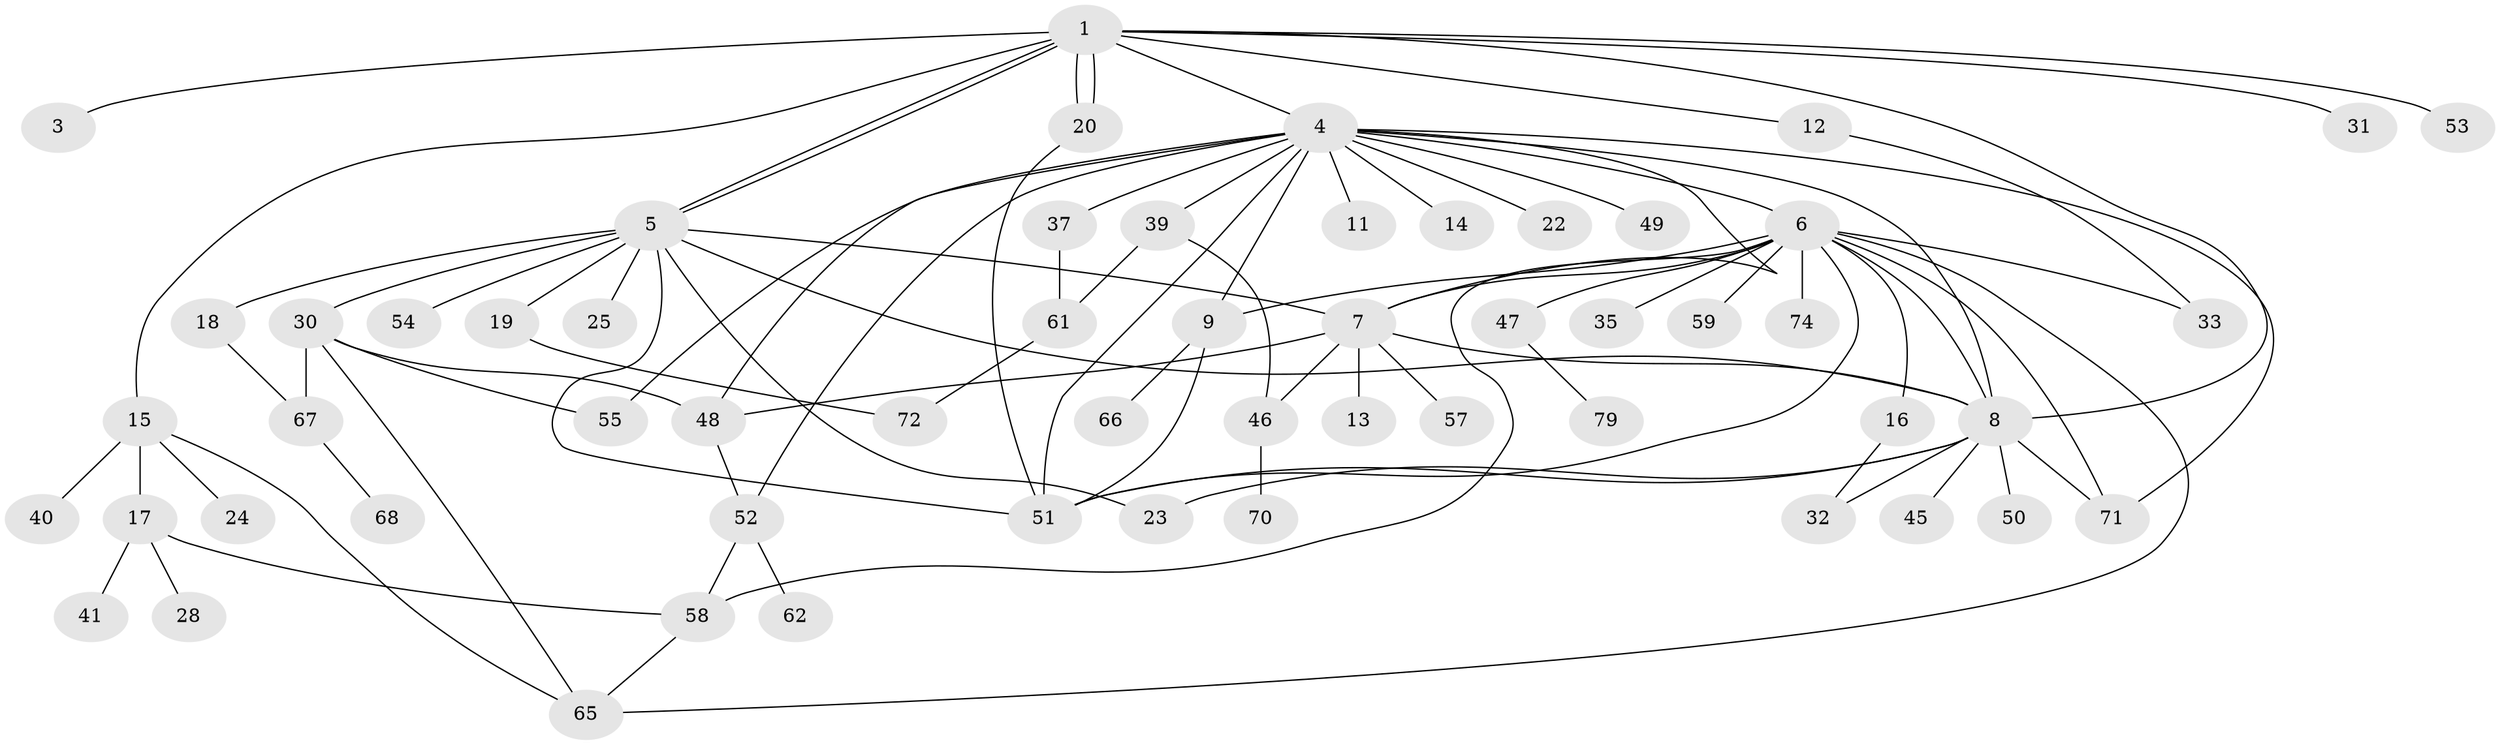 // original degree distribution, {12: 0.037037037037037035, 1: 0.3950617283950617, 11: 0.012345679012345678, 8: 0.024691358024691357, 5: 0.04938271604938271, 7: 0.012345679012345678, 2: 0.24691358024691357, 6: 0.024691358024691357, 4: 0.07407407407407407, 3: 0.12345679012345678}
// Generated by graph-tools (version 1.1) at 2025/11/02/27/25 16:11:11]
// undirected, 57 vertices, 88 edges
graph export_dot {
graph [start="1"]
  node [color=gray90,style=filled];
  1 [super="+2"];
  3;
  4 [super="+10"];
  5 [super="+27"];
  6 [super="+29"];
  7 [super="+34"];
  8 [super="+43"];
  9 [super="+21"];
  11 [super="+42"];
  12;
  13;
  14;
  15 [super="+44"];
  16;
  17;
  18 [super="+36"];
  19 [super="+78"];
  20 [super="+26"];
  22;
  23 [super="+81"];
  24;
  25 [super="+60"];
  28 [super="+56"];
  30 [super="+38"];
  31;
  32 [super="+77"];
  33;
  35;
  37;
  39 [super="+63"];
  40;
  41;
  45;
  46;
  47;
  48;
  49;
  50;
  51 [super="+64"];
  52 [super="+73"];
  53;
  54 [super="+76"];
  55;
  57;
  58 [super="+80"];
  59;
  61 [super="+75"];
  62;
  65 [super="+69"];
  66;
  67;
  68;
  70;
  71;
  72;
  74;
  79;
  1 -- 3;
  1 -- 4;
  1 -- 5;
  1 -- 5;
  1 -- 12;
  1 -- 15;
  1 -- 20;
  1 -- 20;
  1 -- 31;
  1 -- 53;
  1 -- 8;
  4 -- 6;
  4 -- 7;
  4 -- 8;
  4 -- 9;
  4 -- 39;
  4 -- 49;
  4 -- 51;
  4 -- 52;
  4 -- 55;
  4 -- 48;
  4 -- 37;
  4 -- 22;
  4 -- 71;
  4 -- 11;
  4 -- 14;
  5 -- 7;
  5 -- 18;
  5 -- 19;
  5 -- 23;
  5 -- 25;
  5 -- 30;
  5 -- 54;
  5 -- 51;
  5 -- 8;
  6 -- 7 [weight=2];
  6 -- 9;
  6 -- 16;
  6 -- 33;
  6 -- 35;
  6 -- 47;
  6 -- 58 [weight=2];
  6 -- 71;
  6 -- 51;
  6 -- 59;
  6 -- 74;
  6 -- 8;
  6 -- 65;
  7 -- 13;
  7 -- 46;
  7 -- 48;
  7 -- 8;
  7 -- 57;
  8 -- 45;
  8 -- 50;
  8 -- 51;
  8 -- 71;
  8 -- 32;
  8 -- 23;
  9 -- 51;
  9 -- 66;
  12 -- 33;
  15 -- 17;
  15 -- 24;
  15 -- 40;
  15 -- 65;
  16 -- 32;
  17 -- 28;
  17 -- 41;
  17 -- 58;
  18 -- 67;
  19 -- 72;
  20 -- 51;
  30 -- 48;
  30 -- 55;
  30 -- 67;
  30 -- 65;
  37 -- 61;
  39 -- 46;
  39 -- 61;
  46 -- 70;
  47 -- 79;
  48 -- 52;
  52 -- 58;
  52 -- 62;
  58 -- 65;
  61 -- 72;
  67 -- 68;
}
